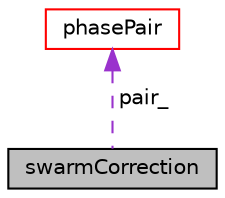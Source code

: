 digraph "swarmCorrection"
{
  bgcolor="transparent";
  edge [fontname="Helvetica",fontsize="10",labelfontname="Helvetica",labelfontsize="10"];
  node [fontname="Helvetica",fontsize="10",shape=record];
  Node1 [label="swarmCorrection",height=0.2,width=0.4,color="black", fillcolor="grey75", style="filled", fontcolor="black"];
  Node2 -> Node1 [dir="back",color="darkorchid3",fontsize="10",style="dashed",label=" pair_" ,fontname="Helvetica"];
  Node2 [label="phasePair",height=0.2,width=0.4,color="red",URL="$a01878.html"];
}
